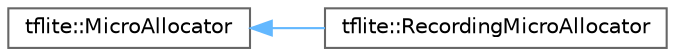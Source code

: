 digraph "Graphical Class Hierarchy"
{
 // LATEX_PDF_SIZE
  bgcolor="transparent";
  edge [fontname=Helvetica,fontsize=10,labelfontname=Helvetica,labelfontsize=10];
  node [fontname=Helvetica,fontsize=10,shape=box,height=0.2,width=0.4];
  rankdir="LR";
  Node0 [id="Node000000",label="tflite::MicroAllocator",height=0.2,width=0.4,color="grey40", fillcolor="white", style="filled",URL="$classtflite_1_1_micro_allocator.html",tooltip=" "];
  Node0 -> Node1 [id="edge638_Node000000_Node000001",dir="back",color="steelblue1",style="solid",tooltip=" "];
  Node1 [id="Node000001",label="tflite::RecordingMicroAllocator",height=0.2,width=0.4,color="grey40", fillcolor="white", style="filled",URL="$classtflite_1_1_recording_micro_allocator.html",tooltip=" "];
}
